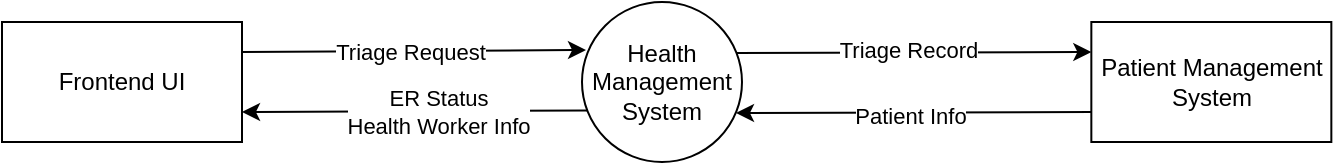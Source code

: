 <mxfile version="22.1.7" type="github">
  <diagram name="Page-1" id="gIcqDawgdKmmRohHID6d">
    <mxGraphModel dx="836" dy="440" grid="1" gridSize="10" guides="1" tooltips="1" connect="1" arrows="1" fold="1" page="1" pageScale="1" pageWidth="1100" pageHeight="850" math="0" shadow="0">
      <root>
        <mxCell id="0" />
        <mxCell id="1" parent="0" />
        <mxCell id="DrY8CRywldtrE4Bw_a_d-1" value="&lt;div&gt;Health&lt;/div&gt;&lt;div&gt;Management&lt;/div&gt;&lt;div&gt;System&lt;br&gt;&lt;/div&gt;" style="ellipse;whiteSpace=wrap;html=1;aspect=fixed;" vertex="1" parent="1">
          <mxGeometry x="370" y="190" width="80" height="80" as="geometry" />
        </mxCell>
        <mxCell id="DrY8CRywldtrE4Bw_a_d-2" value="Frontend UI" style="rounded=0;whiteSpace=wrap;html=1;" vertex="1" parent="1">
          <mxGeometry x="80" y="200" width="120" height="60" as="geometry" />
        </mxCell>
        <mxCell id="DrY8CRywldtrE4Bw_a_d-3" value="Patient Management System" style="rounded=0;whiteSpace=wrap;html=1;" vertex="1" parent="1">
          <mxGeometry x="624.67" y="200" width="120" height="60" as="geometry" />
        </mxCell>
        <mxCell id="DrY8CRywldtrE4Bw_a_d-4" value="" style="endArrow=classic;html=1;rounded=0;exitX=1;exitY=0.25;exitDx=0;exitDy=0;entryX=0.025;entryY=0.3;entryDx=0;entryDy=0;entryPerimeter=0;" edge="1" parent="1" source="DrY8CRywldtrE4Bw_a_d-2" target="DrY8CRywldtrE4Bw_a_d-1">
          <mxGeometry width="50" height="50" relative="1" as="geometry">
            <mxPoint x="390" y="250" as="sourcePoint" />
            <mxPoint x="440" y="200" as="targetPoint" />
          </mxGeometry>
        </mxCell>
        <mxCell id="DrY8CRywldtrE4Bw_a_d-10" value="Triage Request" style="edgeLabel;html=1;align=center;verticalAlign=middle;resizable=0;points=[];" vertex="1" connectable="0" parent="DrY8CRywldtrE4Bw_a_d-4">
          <mxGeometry x="0.051" relative="1" as="geometry">
            <mxPoint x="-7" as="offset" />
          </mxGeometry>
        </mxCell>
        <mxCell id="DrY8CRywldtrE4Bw_a_d-5" value="" style="endArrow=classic;html=1;rounded=0;entryX=1;entryY=0.75;entryDx=0;entryDy=0;exitX=0.037;exitY=0.678;exitDx=0;exitDy=0;exitPerimeter=0;" edge="1" parent="1" source="DrY8CRywldtrE4Bw_a_d-1" target="DrY8CRywldtrE4Bw_a_d-2">
          <mxGeometry width="50" height="50" relative="1" as="geometry">
            <mxPoint x="340" y="340" as="sourcePoint" />
            <mxPoint x="440" y="200" as="targetPoint" />
          </mxGeometry>
        </mxCell>
        <mxCell id="DrY8CRywldtrE4Bw_a_d-11" value="&lt;div&gt;ER Status&lt;/div&gt;&lt;div&gt;Health Worker Info&lt;br&gt;&lt;/div&gt;" style="edgeLabel;html=1;align=center;verticalAlign=middle;resizable=0;points=[];" vertex="1" connectable="0" parent="DrY8CRywldtrE4Bw_a_d-5">
          <mxGeometry x="-0.127" relative="1" as="geometry">
            <mxPoint as="offset" />
          </mxGeometry>
        </mxCell>
        <mxCell id="DrY8CRywldtrE4Bw_a_d-6" value="" style="endArrow=classic;html=1;rounded=0;exitX=1;exitY=0.25;exitDx=0;exitDy=0;entryX=0;entryY=0.25;entryDx=0;entryDy=0;" edge="1" parent="1" target="DrY8CRywldtrE4Bw_a_d-3">
          <mxGeometry width="50" height="50" relative="1" as="geometry">
            <mxPoint x="447" y="215.5" as="sourcePoint" />
            <mxPoint x="549" y="214.5" as="targetPoint" />
          </mxGeometry>
        </mxCell>
        <mxCell id="DrY8CRywldtrE4Bw_a_d-9" value="Triage Record" style="edgeLabel;html=1;align=center;verticalAlign=middle;resizable=0;points=[];" vertex="1" connectable="0" parent="DrY8CRywldtrE4Bw_a_d-6">
          <mxGeometry x="0.021" y="1" relative="1" as="geometry">
            <mxPoint x="-5" as="offset" />
          </mxGeometry>
        </mxCell>
        <mxCell id="DrY8CRywldtrE4Bw_a_d-7" value="" style="endArrow=classic;html=1;rounded=0;entryX=1;entryY=0.75;entryDx=0;entryDy=0;exitX=0;exitY=0.75;exitDx=0;exitDy=0;" edge="1" parent="1" source="DrY8CRywldtrE4Bw_a_d-3">
          <mxGeometry width="50" height="50" relative="1" as="geometry">
            <mxPoint x="550" y="244.5" as="sourcePoint" />
            <mxPoint x="447" y="245.5" as="targetPoint" />
          </mxGeometry>
        </mxCell>
        <mxCell id="DrY8CRywldtrE4Bw_a_d-8" value="Patient Info" style="edgeLabel;html=1;align=center;verticalAlign=middle;resizable=0;points=[];" vertex="1" connectable="0" parent="DrY8CRywldtrE4Bw_a_d-7">
          <mxGeometry x="0.041" y="1" relative="1" as="geometry">
            <mxPoint x="2" as="offset" />
          </mxGeometry>
        </mxCell>
      </root>
    </mxGraphModel>
  </diagram>
</mxfile>
